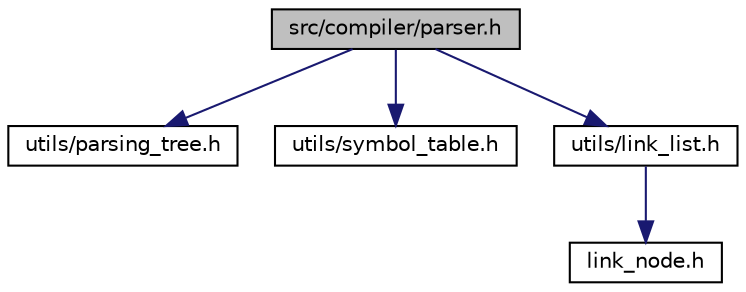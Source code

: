 digraph "src/compiler/parser.h"
{
 // INTERACTIVE_SVG=YES
  edge [fontname="Helvetica",fontsize="10",labelfontname="Helvetica",labelfontsize="10"];
  node [fontname="Helvetica",fontsize="10",shape=record];
  Node0 [label="src/compiler/parser.h",height=0.2,width=0.4,color="black", fillcolor="grey75", style="filled", fontcolor="black"];
  Node0 -> Node1 [color="midnightblue",fontsize="10",style="solid",fontname="Helvetica"];
  Node1 [label="utils/parsing_tree.h",height=0.2,width=0.4,color="black", fillcolor="white", style="filled",URL="$d4/da2/parsing__tree_8h.html",tooltip="Purpose: the node of parsing tree data structure. "];
  Node0 -> Node2 [color="midnightblue",fontsize="10",style="solid",fontname="Helvetica"];
  Node2 [label="utils/symbol_table.h",height=0.2,width=0.4,color="black", fillcolor="white", style="filled",URL="$d2/dd5/symbol__table_8h.html",tooltip="Purpose: symbol table data structure. "];
  Node0 -> Node3 [color="midnightblue",fontsize="10",style="solid",fontname="Helvetica"];
  Node3 [label="utils/link_list.h",height=0.2,width=0.4,color="black", fillcolor="white", style="filled",URL="$d4/d51/link__list_8h.html",tooltip="Purpose: link_list data structure. "];
  Node3 -> Node4 [color="midnightblue",fontsize="10",style="solid",fontname="Helvetica"];
  Node4 [label="link_node.h",height=0.2,width=0.4,color="black", fillcolor="white", style="filled",URL="$d9/d56/link__node_8h.html",tooltip="Purpose: link_node data structure. "];
}
